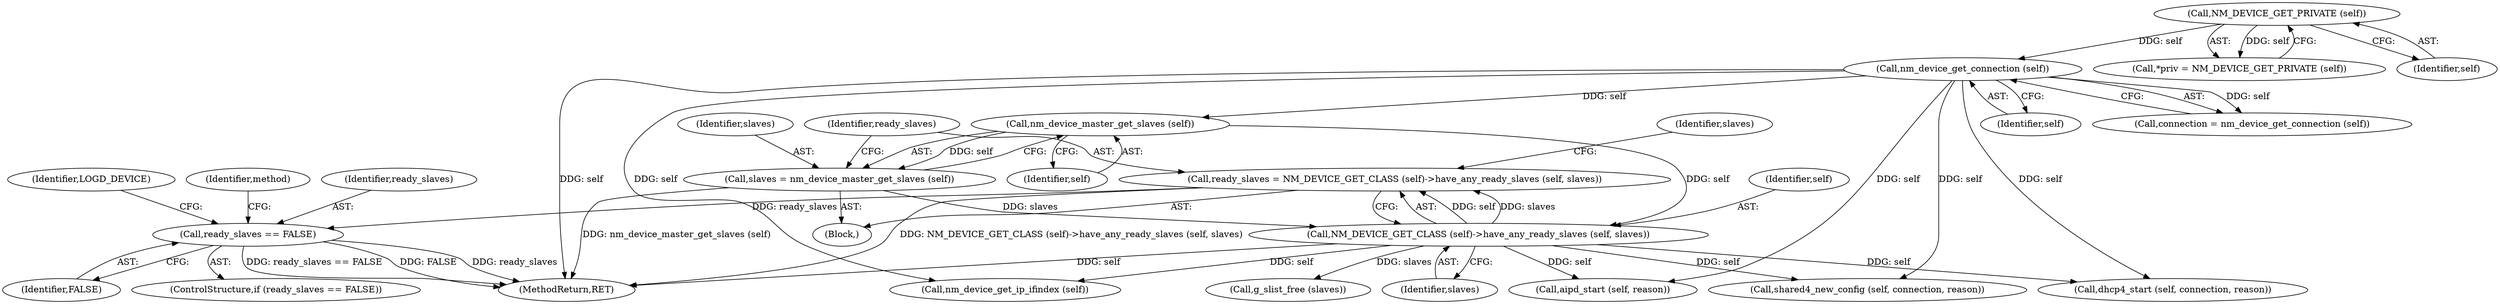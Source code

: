 digraph "0_NetworkManager_d5fc88e573fa58b93034b04d35a2454f5d28cad9@API" {
"1005768" [label="(Call,ready_slaves == FALSE)"];
"1005760" [label="(Call,ready_slaves = NM_DEVICE_GET_CLASS (self)->have_any_ready_slaves (self, slaves))"];
"1005762" [label="(Call,NM_DEVICE_GET_CLASS (self)->have_any_ready_slaves (self, slaves))"];
"1005758" [label="(Call,nm_device_master_get_slaves (self))"];
"1005723" [label="(Call,nm_device_get_connection (self))"];
"1005706" [label="(Call,NM_DEVICE_GET_PRIVATE (self))"];
"1005756" [label="(Call,slaves = nm_device_master_get_slaves (self))"];
"1005704" [label="(Call,*priv = NM_DEVICE_GET_PRIVATE (self))"];
"1005755" [label="(Block,)"];
"1005760" [label="(Call,ready_slaves = NM_DEVICE_GET_CLASS (self)->have_any_ready_slaves (self, slaves))"];
"1005774" [label="(Identifier,LOGD_DEVICE)"];
"1005756" [label="(Call,slaves = nm_device_master_get_slaves (self))"];
"1005762" [label="(Call,NM_DEVICE_GET_CLASS (self)->have_any_ready_slaves (self, slaves))"];
"1005820" [label="(Call,nm_device_get_ip_ifindex (self))"];
"1005839" [label="(Call,shared4_new_config (self, connection, reason))"];
"1005805" [label="(Call,aipd_start (self, reason))"];
"1005706" [label="(Call,NM_DEVICE_GET_PRIVATE (self))"];
"1005764" [label="(Identifier,slaves)"];
"1005770" [label="(Identifier,FALSE)"];
"1005759" [label="(Identifier,self)"];
"1005723" [label="(Call,nm_device_get_connection (self))"];
"1005792" [label="(Call,dhcp4_start (self, connection, reason))"];
"1005780" [label="(Identifier,method)"];
"1005758" [label="(Call,nm_device_master_get_slaves (self))"];
"1005707" [label="(Identifier,self)"];
"1005763" [label="(Identifier,self)"];
"1005765" [label="(Call,g_slist_free (slaves))"];
"1005768" [label="(Call,ready_slaves == FALSE)"];
"1005724" [label="(Identifier,self)"];
"1005766" [label="(Identifier,slaves)"];
"1005761" [label="(Identifier,ready_slaves)"];
"1005757" [label="(Identifier,slaves)"];
"1007368" [label="(MethodReturn,RET)"];
"1005769" [label="(Identifier,ready_slaves)"];
"1005721" [label="(Call,connection = nm_device_get_connection (self))"];
"1005767" [label="(ControlStructure,if (ready_slaves == FALSE))"];
"1005768" -> "1005767"  [label="AST: "];
"1005768" -> "1005770"  [label="CFG: "];
"1005769" -> "1005768"  [label="AST: "];
"1005770" -> "1005768"  [label="AST: "];
"1005774" -> "1005768"  [label="CFG: "];
"1005780" -> "1005768"  [label="CFG: "];
"1005768" -> "1007368"  [label="DDG: FALSE"];
"1005768" -> "1007368"  [label="DDG: ready_slaves"];
"1005768" -> "1007368"  [label="DDG: ready_slaves == FALSE"];
"1005760" -> "1005768"  [label="DDG: ready_slaves"];
"1005760" -> "1005755"  [label="AST: "];
"1005760" -> "1005762"  [label="CFG: "];
"1005761" -> "1005760"  [label="AST: "];
"1005762" -> "1005760"  [label="AST: "];
"1005766" -> "1005760"  [label="CFG: "];
"1005760" -> "1007368"  [label="DDG: NM_DEVICE_GET_CLASS (self)->have_any_ready_slaves (self, slaves)"];
"1005762" -> "1005760"  [label="DDG: self"];
"1005762" -> "1005760"  [label="DDG: slaves"];
"1005762" -> "1005764"  [label="CFG: "];
"1005763" -> "1005762"  [label="AST: "];
"1005764" -> "1005762"  [label="AST: "];
"1005762" -> "1007368"  [label="DDG: self"];
"1005758" -> "1005762"  [label="DDG: self"];
"1005756" -> "1005762"  [label="DDG: slaves"];
"1005762" -> "1005765"  [label="DDG: slaves"];
"1005762" -> "1005792"  [label="DDG: self"];
"1005762" -> "1005805"  [label="DDG: self"];
"1005762" -> "1005820"  [label="DDG: self"];
"1005762" -> "1005839"  [label="DDG: self"];
"1005758" -> "1005756"  [label="AST: "];
"1005758" -> "1005759"  [label="CFG: "];
"1005759" -> "1005758"  [label="AST: "];
"1005756" -> "1005758"  [label="CFG: "];
"1005758" -> "1005756"  [label="DDG: self"];
"1005723" -> "1005758"  [label="DDG: self"];
"1005723" -> "1005721"  [label="AST: "];
"1005723" -> "1005724"  [label="CFG: "];
"1005724" -> "1005723"  [label="AST: "];
"1005721" -> "1005723"  [label="CFG: "];
"1005723" -> "1007368"  [label="DDG: self"];
"1005723" -> "1005721"  [label="DDG: self"];
"1005706" -> "1005723"  [label="DDG: self"];
"1005723" -> "1005792"  [label="DDG: self"];
"1005723" -> "1005805"  [label="DDG: self"];
"1005723" -> "1005820"  [label="DDG: self"];
"1005723" -> "1005839"  [label="DDG: self"];
"1005706" -> "1005704"  [label="AST: "];
"1005706" -> "1005707"  [label="CFG: "];
"1005707" -> "1005706"  [label="AST: "];
"1005704" -> "1005706"  [label="CFG: "];
"1005706" -> "1005704"  [label="DDG: self"];
"1005756" -> "1005755"  [label="AST: "];
"1005757" -> "1005756"  [label="AST: "];
"1005761" -> "1005756"  [label="CFG: "];
"1005756" -> "1007368"  [label="DDG: nm_device_master_get_slaves (self)"];
}
